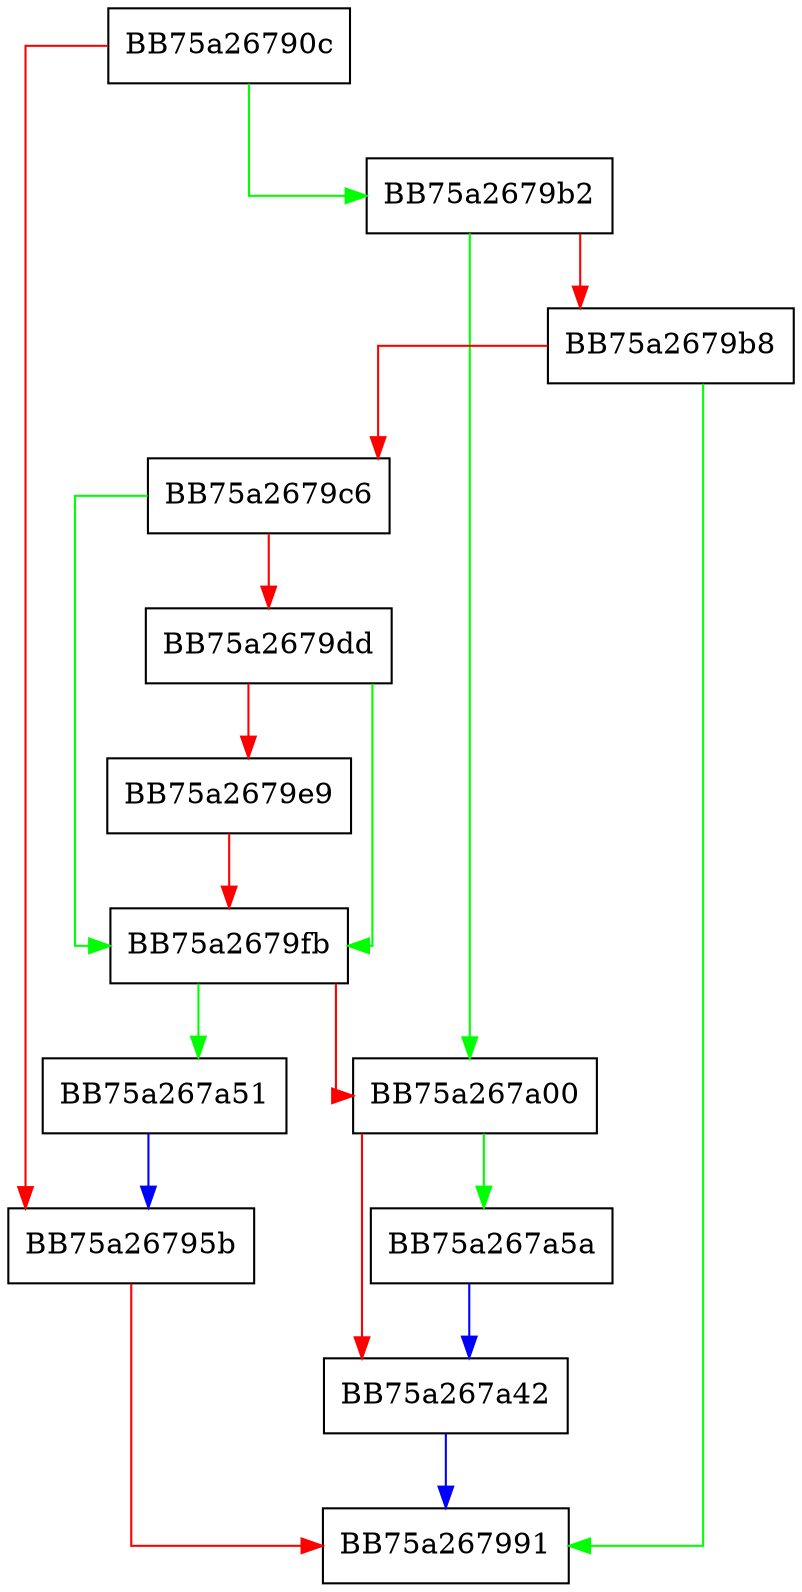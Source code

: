 digraph load_cache {
  node [shape="box"];
  graph [splines=ortho];
  BB75a26790c -> BB75a2679b2 [color="green"];
  BB75a26790c -> BB75a26795b [color="red"];
  BB75a26795b -> BB75a267991 [color="red"];
  BB75a2679b2 -> BB75a267a00 [color="green"];
  BB75a2679b2 -> BB75a2679b8 [color="red"];
  BB75a2679b8 -> BB75a267991 [color="green"];
  BB75a2679b8 -> BB75a2679c6 [color="red"];
  BB75a2679c6 -> BB75a2679fb [color="green"];
  BB75a2679c6 -> BB75a2679dd [color="red"];
  BB75a2679dd -> BB75a2679fb [color="green"];
  BB75a2679dd -> BB75a2679e9 [color="red"];
  BB75a2679e9 -> BB75a2679fb [color="red"];
  BB75a2679fb -> BB75a267a51 [color="green"];
  BB75a2679fb -> BB75a267a00 [color="red"];
  BB75a267a00 -> BB75a267a5a [color="green"];
  BB75a267a00 -> BB75a267a42 [color="red"];
  BB75a267a42 -> BB75a267991 [color="blue"];
  BB75a267a51 -> BB75a26795b [color="blue"];
  BB75a267a5a -> BB75a267a42 [color="blue"];
}